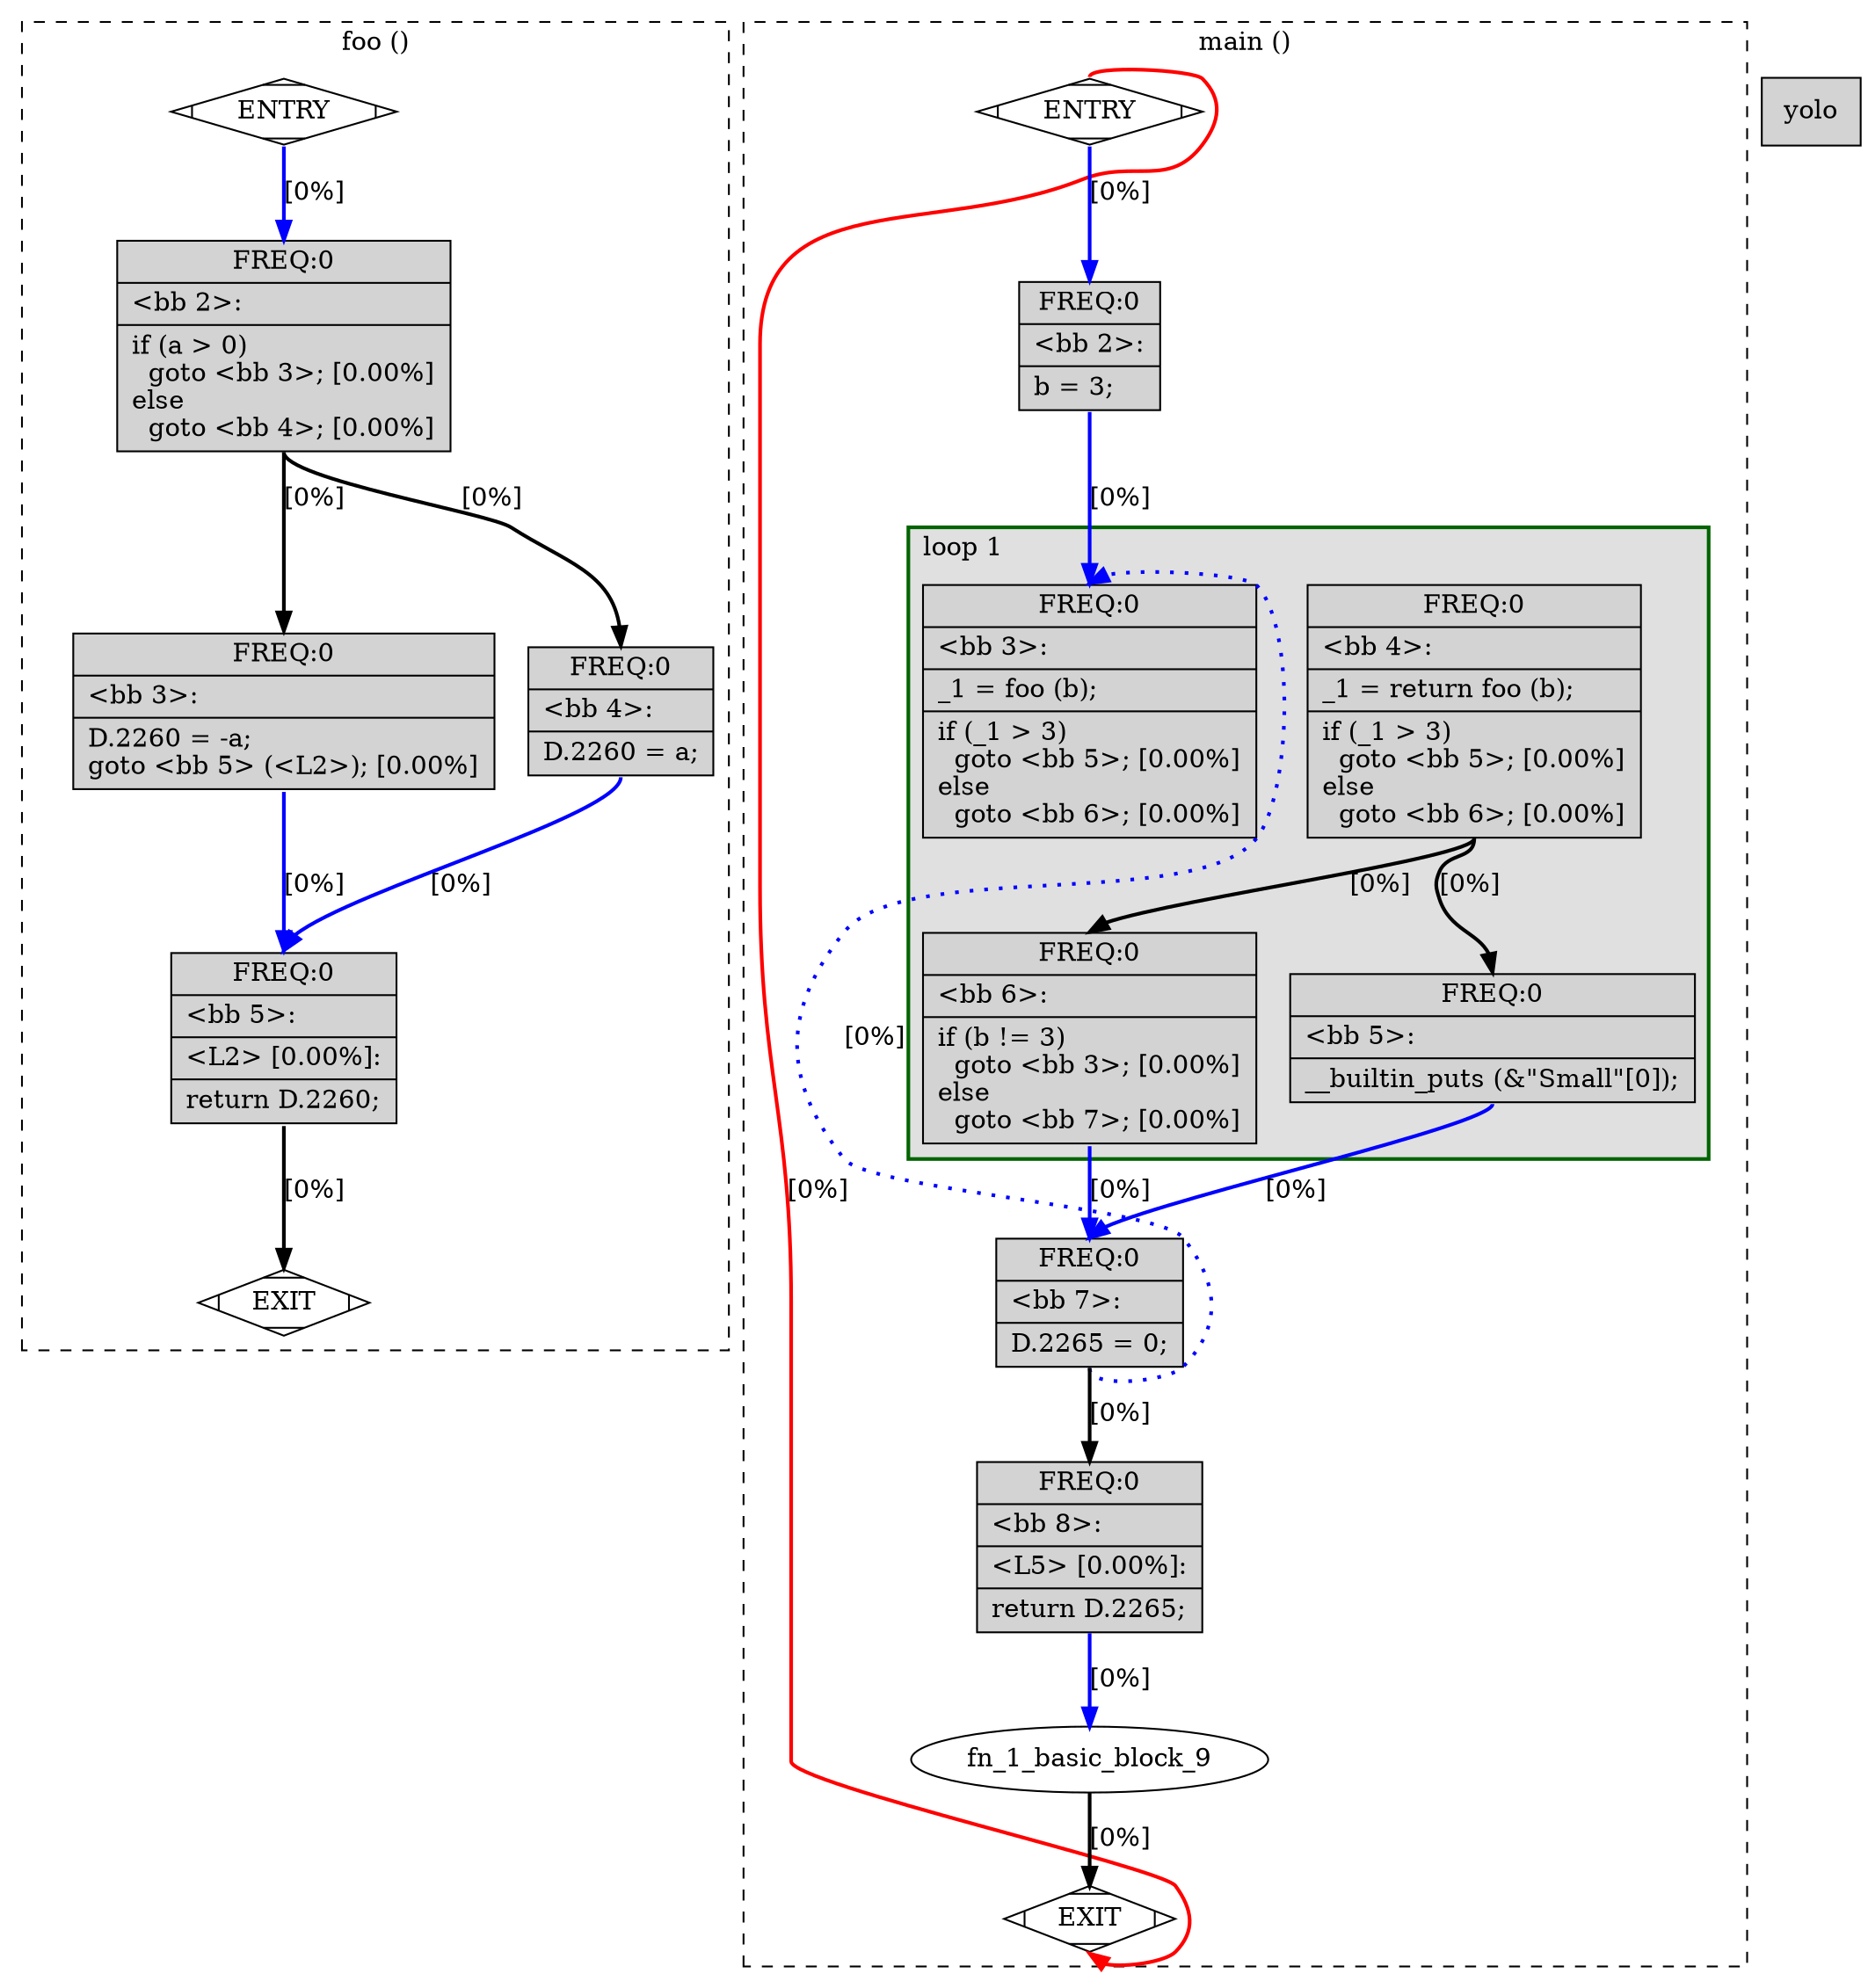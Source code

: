 digraph "cluster_test.c.011t.cfg" {
	graph [bb="0,0,864,1520.5",
		overlap=false
	];
	node [label="\N"];
	subgraph cluster_foo {
		graph [bb="8,638.5,328,1512.5",
			color=black,
			label="foo ()",
			lheight=0.21,
			lp="168,1501",
			lwidth=0.43,
			style=dashed
		];
		fn_0_basic_block_0		 [fillcolor=white,
			height=0.5,
			label=ENTRY,
			pos="127,1463.5",
			shape=Mdiamond,
			style=filled,
			width=1.583];
		fn_0_basic_block_1		 [fillcolor=white,
			height=0.5,
			label=EXIT,
			pos="127,664.5",
			shape=Mdiamond,
			style=filled,
			width=1.2];
		fn_0_basic_block_0:s -> fn_0_basic_block_1:n		 [constraint=true,
			pos="e,127,682.5 127,1445.5 127,1392.7 17,1453.3 17,1400.5 17,1400.5 17,1400.5 17,766.5 17,708.71 114.08,739.66 125.84,692.61",
			style=invis];
		fn_0_basic_block_2		 [fillcolor=lightgrey,
			height=1.5972,
			label="{ FREQ:0 |\<bb\ 2\>:\l|if\ (a\ \>\ 0)\l\ \ goto\ \<bb\ 3\>;\ [0.00%]\lelse\l\ \ goto\ \<bb\ 4\>;\ [0.00%]\l}",
			pos="127,1298.5",
			rects="54.5,1332.5,199.5,1355.5 54.5,1309.5,199.5,1332.5 54.5,1241.5,199.5,1309.5",
			shape=record,
			style=filled,
			width=2.0139];
		fn_0_basic_block_0:s -> fn_0_basic_block_2:n		 [color=blue,
			constraint=true,
			label="[0%]",
			lp="141,1400.5",
			pos="e,127,1355.5 127,1445.5 127,1409.1 127,1397.5 127,1365.6",
			style="solid,bold",
			weight=100];
		fn_0_basic_block_3		 [fillcolor=lightgrey,
			height=1.1806,
			label="{ FREQ:0 |\<bb\ 3\>:\l|D.2260\ =\ -a;\lgoto\ \<bb\ 5\>\ (\<L2\>);\ [0.00%]\l}",
			pos="127,1062",
			rects="36,1081,218,1104 36,1058,218,1081 36,1020,218,1058",
			shape=record,
			style=filled,
			width=2.5278];
		fn_0_basic_block_2:s -> fn_0_basic_block_3:n		 [color=black,
			constraint=true,
			label="[0%]",
			lp="141,1196.5",
			pos="e,127,1104 127,1241.5 127,1184 127,1167.1 127,1114.3",
			style="solid,bold",
			weight=10];
		fn_0_basic_block_4		 [fillcolor=lightgrey,
			height=0.97222,
			label="{ FREQ:0 |\<bb\ 4\>:\l|D.2260\ =\ a;\l}",
			pos="278,1062",
			rects="236.5,1073.5,319.5,1096.5 236.5,1050.5,319.5,1073.5 236.5,1027.5,319.5,1050.5",
			shape=record,
			style=filled,
			width=1.1528];
		fn_0_basic_block_2:s -> fn_0_basic_block_4:n		 [color=black,
			constraint=true,
			label="[0%]",
			lp="198,1196.5",
			pos="e,278,1097 127,1241.5 127,1213.1 206.99,1182.1 227,1162 250.25,1138.6 272.89,1134.4 277.25,1107.2",
			style="solid,bold",
			weight=10];
		fn_0_basic_block_5		 [fillcolor=lightgrey,
			height=1.2917,
			label="{ FREQ:0 |\<bb\ 5\>:\l|\<L2\>\ [0.00%]:\l|return\ D.2260;\l}",
			pos="127,857.5",
			rects="76.5,880.5,177.5,903.5 76.5,857.5,177.5,880.5 76.5,834.5,177.5,857.5 76.5,811.5,177.5,834.5",
			shape=record,
			style=filled,
			width=1.4028];
		fn_0_basic_block_3:s -> fn_0_basic_block_5:n		 [color=blue,
			constraint=true,
			label="[0%]",
			lp="141,948.5",
			pos="e,127,903.5 127,1020 127,971.76 127,957.23 127,913.6",
			style="solid,bold",
			weight=100];
		fn_0_basic_block_4:s -> fn_0_basic_block_5:n		 [color=blue,
			constraint=true,
			label="[0%]",
			lp="199,948.5",
			pos="e,127,903.5 278,1027 278,987.04 149.67,952.64 129.62,913.55",
			style="solid,bold",
			weight=100];
		fn_0_basic_block_5:s -> fn_0_basic_block_1:n		 [color=black,
			constraint=true,
			label="[0%]",
			lp="141,766.5",
			pos="e,127,682.5 127,811.5 127,757.75 127,741.79 127,692.77",
			style="solid,bold",
			weight=10];
	}
	subgraph cluster_main {
		graph [bb="336,8,802,1512.5",
			color=black,
			label="main ()",
			lheight=0.21,
			lp="569,1501",
			lwidth=0.57,
			style=dashed
		];
		subgraph cluster_1_1 {
			graph [bb="420,599,782,1162",
				color=darkgreen,
				fillcolor=grey88,
				label="loop 1",
				labeljust=l,
				lheight=0.21,
				lp="445.5,1150.5",
				lwidth=0.49,
				penwidth=2,
				style=filled
			];
			fn_1_basic_block_3			 [fillcolor=lightgrey,
				height=1.9167,
				label="{ FREQ:0 |\<bb\ 3\>:\l|_1\ =\ foo\ (b);\l|if\ (_1\ \>\ 3)\l\ \ goto\ \<bb\ 5\>;\ [0.00%]\lelse\l\ \ goto\ \<bb\ 6\>;\ [0.00%]\l}",
				pos="501,1062",
				rects="428.5,1107.5,573.5,1130.5 428.5,1084.5,573.5,1107.5 428.5,1061.5,573.5,1084.5 428.5,993.5,573.5,1061.5",
				shape=record,
				style=filled,
				width=2.0139];
			fn_1_basic_block_4			 [fillcolor=lightgrey,
				height=1.9167,
				label="{ FREQ:0 |\<bb\ 4\>:\l|_1\ =\ return\ foo\ (b);\l|if\ (_1\ \>\ 3)\l\ \ goto\ \<bb\ 5\>;\ [0.00%]\lelse\l\ \ goto\ \<bb\ 6\>;\ [0.00%]\l}",
				pos="673,1062",
				rects="600.5,1107.5,745.5,1130.5 600.5,1084.5,745.5,1107.5 600.5,1061.5,745.5,1084.5 600.5,993.5,745.5,1061.5",
				shape=record,
				style=filled,
				width=2.0139];
			fn_1_basic_block_5			 [fillcolor=lightgrey,
				height=0.97222,
				label="{ FREQ:0 |\<bb\ 5\>:\l|__builtin_puts\ (&\"Small\"[0]);\l}",
				pos="683,664.5",
				rects="592,676,774,699 592,653,774,676 592,630,774,653",
				shape=record,
				style=filled,
				width=2.5278];
			fn_1_basic_block_4:s -> fn_1_basic_block_5:n			 [color=black,
				constraint=true,
				label="[0%]",
				lp="692,857.5",
				pos="e,683,699.5 673,993 673,973.1 678,968.4 678,948.5 678,948.5 678,948.5 678,766.5 678,740.37 681.83,731.53 682.79,709.73",
				style="solid,bold"];
			fn_1_basic_block_6			 [fillcolor=lightgrey,
				height=1.5972,
				label="{ FREQ:0 |\<bb\ 6\>:\l|if\ (b\ !=\ 3)\l\ \ goto\ \<bb\ 3\>;\ [0.00%]\lelse\l\ \ goto\ \<bb\ 7\>;\ [0.00%]\l}",
				pos="501,664.5",
				rects="428.5,698.5,573.5,721.5 428.5,675.5,573.5,698.5 428.5,607.5,573.5,675.5",
				shape=record,
				style=filled,
				width=2.0139];
			fn_1_basic_block_4:s -> fn_1_basic_block_6:n			 [color=black,
				constraint=true,
				label="[0%]",
				lp="569,857.5",
				pos="e,501,721.5 673,993 673,936.95 555,1004.5 555,948.5 555,948.5 555,948.5 555,766.5 555,754.51 557.7,749.18 550,740 538.19,725.93 \
514.51,737.04 505.04,730.92",
				style="solid,bold"];
		}
		fn_1_basic_block_7		 [fillcolor=lightgrey,
			height=0.97222,
			label="{ FREQ:0 |\<bb\ 7\>:\l|D.2265\ =\ 0;\l}",
			pos="501,483",
			rects="459.5,494.5,542.5,517.5 459.5,471.5,542.5,494.5 459.5,448.5,542.5,471.5",
			shape=record,
			style=filled,
			width=1.1528];
		fn_1_basic_block_5:s -> fn_1_basic_block_7:n		 [color=blue,
			constraint=true,
			label="[0%]",
			lp="593,562.5",
			pos="e,501,518 683,629.5 683,585.5 526.35,568 503.71,527.82",
			style="solid,bold"];
		fn_1_basic_block_6:s -> fn_1_basic_block_7:n		 [color=blue,
			constraint=true,
			label="[0%]",
			lp="515,562.5",
			pos="e,501,518 501,607.5 501,571.3 501,559.81 501,528.04",
			style="solid,bold"];
		fn_1_basic_block_0		 [fillcolor=white,
			height=0.5,
			label=ENTRY,
			pos="501,1463.5",
			shape=Mdiamond,
			style=filled,
			width=1.583];
		fn_1_basic_block_1		 [fillcolor=white,
			height=0.5,
			label=EXIT,
			pos="501,34",
			shape=Mdiamond,
			style=filled,
			width=1.2];
		fn_1_basic_block_0:s -> fn_1_basic_block_1:n		 [constraint=true,
			pos="e,501,52 501,1445.5 501,1379.8 793,1466.2 793,1400.5 793,1400.5 793,1400.5 793,96.5 793,34.58 533.14,108.3 503.7,61.742",
			style=invis];
		fn_1_basic_block_0:n -> fn_1_basic_block_1:s		 [color=red,
			constraint=true,
			label="[0%]",
			lp="376,664.5",
			pos="e,501,16 501,1481.5 501,1481.5 557.99,1445.5 557.99,1445.5 530.15,1410.5 362,1445.2 362,1400.5 362,1400.5 362,1400.5 362,96.5 362,\
54.821 518.46,84.782 544.2,52 544.2,52 521.4,32.996 508.92,22.603",
			style="solid, bold"];
		fn_1_basic_block_2		 [fillcolor=lightgrey,
			height=0.97222,
			label="{ FREQ:0 |\<bb\ 2\>:\l|b\ =\ 3;\l}",
			pos="501,1298.5",
			rects="470,1310,532,1333 470,1287,532,1310 470,1264,532,1287",
			shape=record,
			style=filled,
			width=0.86111];
		fn_1_basic_block_0:s -> fn_1_basic_block_2:n		 [color=blue,
			constraint=true,
			label="[0%]",
			lp="515,1400.5",
			pos="e,501,1333.5 501,1445.5 501,1399.3 501,1385.3 501,1343.7",
			style="solid,bold",
			weight=100];
		fn_1_basic_block_2:s -> fn_1_basic_block_3:n		 [color=blue,
			constraint=true,
			label="[0%]",
			lp="515,1196.5",
			pos="e,501,1131 501,1263.5 501,1208.2 501,1191.8 501,1141.2",
			style="solid,bold",
			weight=100];
		fn_1_basic_block_7:s -> fn_1_basic_block_3:n		 [color=blue,
			constraint=true,
			label="[0%]",
			lp="423,766.5",
			pos="e,501,1131 501,448 501,448 542.5,518 542.5,518 524.22,543.37 409,531.23 409,562.5 409,948.5 409,948.5 409,948.5 409,1024.2 527.46,\
932.86 573.5,993 573.5,993 521.89,1091.2 505.76,1121.9",
			style="dotted,bold"];
		fn_1_basic_block_8		 [fillcolor=lightgrey,
			height=1.2917,
			label="{ FREQ:0 |\<bb\ 8\>:\l|\<L5\>\ [0.00%]:\l|return\ D.2265;\l}",
			pos="501,312.5",
			rects="450.5,335.5,551.5,358.5 450.5,312.5,551.5,335.5 450.5,289.5,551.5,312.5 450.5,266.5,551.5,289.5",
			shape=record,
			style=filled,
			width=1.4028];
		fn_1_basic_block_7:s -> fn_1_basic_block_8:n		 [color=black,
			constraint=true,
			label="[0%]",
			lp="515,403.5",
			pos="e,501,358.5 501,448 501,411.8 501,400.31 501,368.54",
			style="solid,bold"];
		fn_1_basic_block_9		 [height=0.5,
			pos="501,159",
			width=2.2748];
		fn_1_basic_block_8:s -> fn_1_basic_block_9:n		 [color=blue,
			constraint=true,
			label="[0%]",
			lp="515,221.5",
			pos="e,501,177 501,266.5 501,230.3 501,218.81 501,187.04",
			style="solid,bold"];
		fn_1_basic_block_9:s -> fn_1_basic_block_1:n		 [color=black,
			constraint=true,
			label="[0%]",
			lp="515,96.5",
			pos="e,501,52 501,141 501,105.15 501,93.67 501,62.392",
			style="solid,bold"];
	}
	node_yolo	 [fillcolor=lightgrey,
		height=0.51389,
		label=yolo,
		pos="837,1463.5",
		rects="810,1445.5,864,1481.5",
		shape=record,
		style=filled,
		width=0.75];
}
